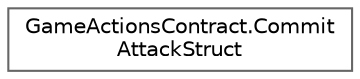 digraph "Graphical Class Hierarchy"
{
 // LATEX_PDF_SIZE
  bgcolor="transparent";
  edge [fontname=Helvetica,fontsize=10,labelfontname=Helvetica,labelfontsize=10];
  node [fontname=Helvetica,fontsize=10,shape=box,height=0.2,width=0.4];
  rankdir="LR";
  Node0 [id="Node000000",label="GameActionsContract.Commit\lAttackStruct",height=0.2,width=0.4,color="grey40", fillcolor="white", style="filled",URL="$struct_game_actions_contract_1_1_commit_attack_struct.html",tooltip=" "];
}
